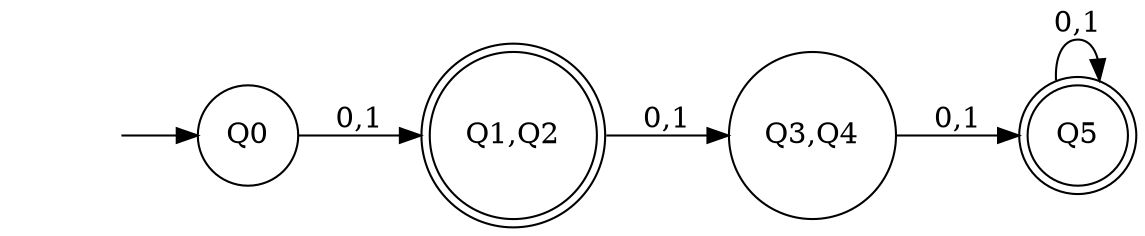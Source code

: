 digraph finite_state_machine {
    rankdir = LR;
    /*size = "4,6"*/
    /*ppi = 300*/
    node [ shape = none ] "";
    node [ shape = doublecircle ]; "Q1,Q2" "Q5";
    node [ shape = circle ];

    "" -> "Q0"

    "Q0" -> "Q1,Q2" [ label = "0,1" ]

    "Q1,Q2" -> "Q3,Q4"  [ label = "0,1" ]

    "Q3,Q4" -> "Q5" [ label = "0,1" ]

    "Q5" -> "Q5" [ label = "0,1" ]

}

